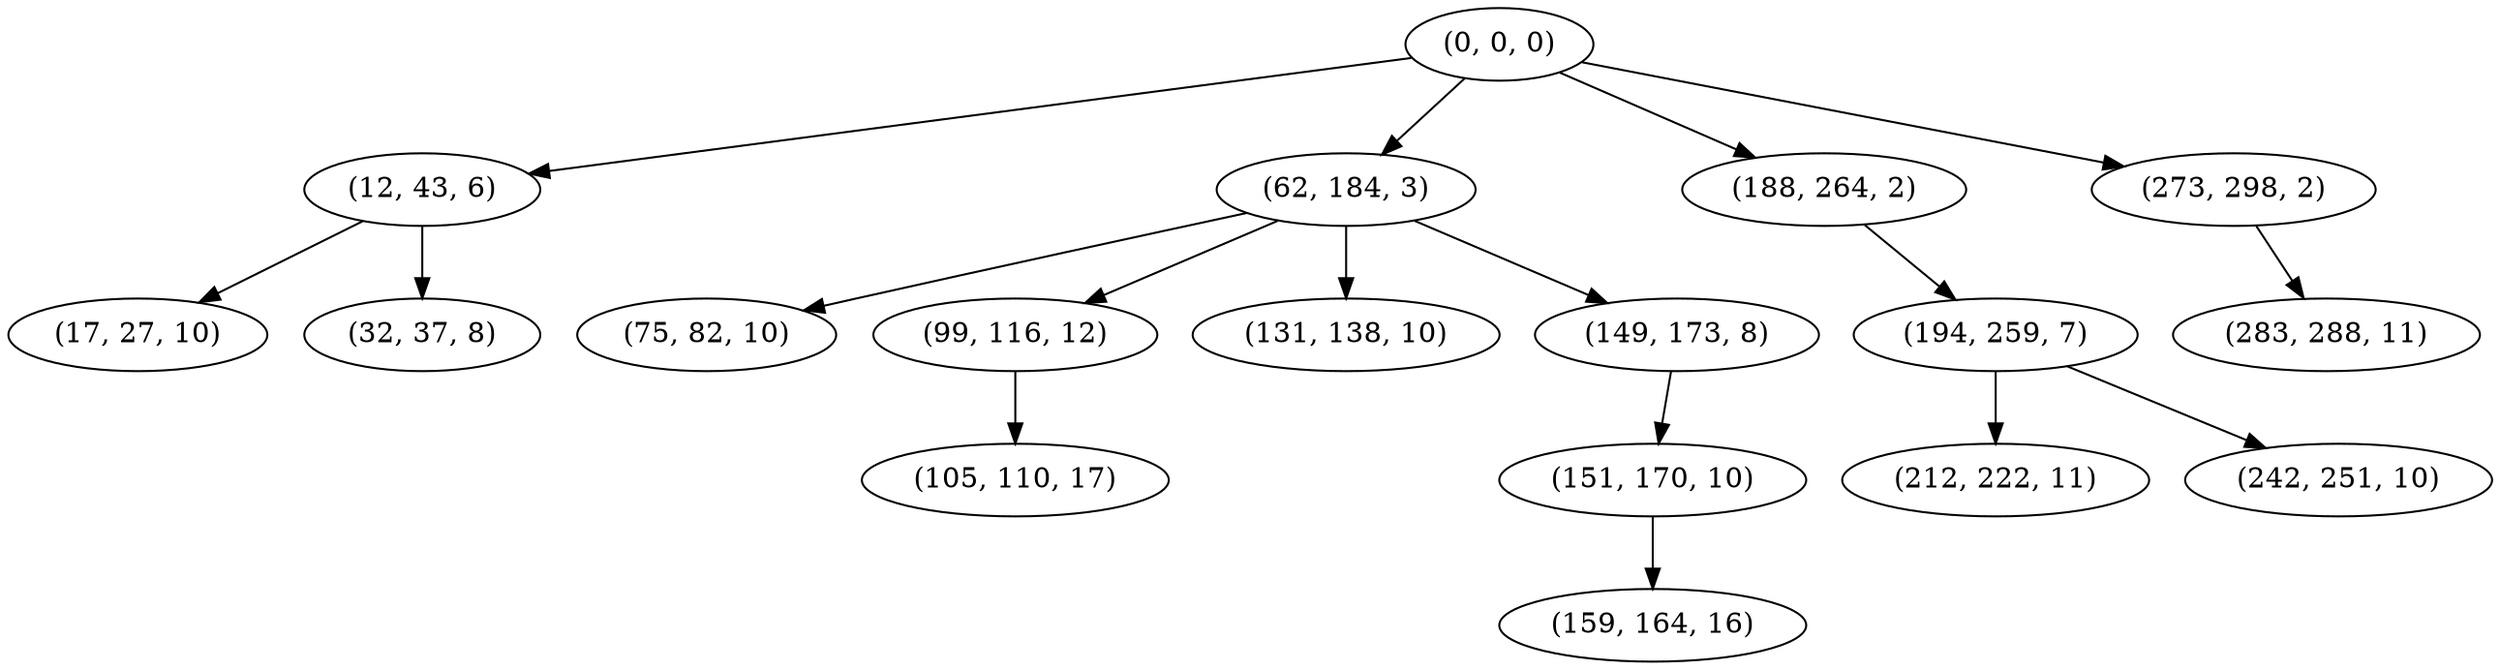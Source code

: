 digraph tree {
    "(0, 0, 0)";
    "(12, 43, 6)";
    "(17, 27, 10)";
    "(32, 37, 8)";
    "(62, 184, 3)";
    "(75, 82, 10)";
    "(99, 116, 12)";
    "(105, 110, 17)";
    "(131, 138, 10)";
    "(149, 173, 8)";
    "(151, 170, 10)";
    "(159, 164, 16)";
    "(188, 264, 2)";
    "(194, 259, 7)";
    "(212, 222, 11)";
    "(242, 251, 10)";
    "(273, 298, 2)";
    "(283, 288, 11)";
    "(0, 0, 0)" -> "(12, 43, 6)";
    "(0, 0, 0)" -> "(62, 184, 3)";
    "(0, 0, 0)" -> "(188, 264, 2)";
    "(0, 0, 0)" -> "(273, 298, 2)";
    "(12, 43, 6)" -> "(17, 27, 10)";
    "(12, 43, 6)" -> "(32, 37, 8)";
    "(62, 184, 3)" -> "(75, 82, 10)";
    "(62, 184, 3)" -> "(99, 116, 12)";
    "(62, 184, 3)" -> "(131, 138, 10)";
    "(62, 184, 3)" -> "(149, 173, 8)";
    "(99, 116, 12)" -> "(105, 110, 17)";
    "(149, 173, 8)" -> "(151, 170, 10)";
    "(151, 170, 10)" -> "(159, 164, 16)";
    "(188, 264, 2)" -> "(194, 259, 7)";
    "(194, 259, 7)" -> "(212, 222, 11)";
    "(194, 259, 7)" -> "(242, 251, 10)";
    "(273, 298, 2)" -> "(283, 288, 11)";
}
